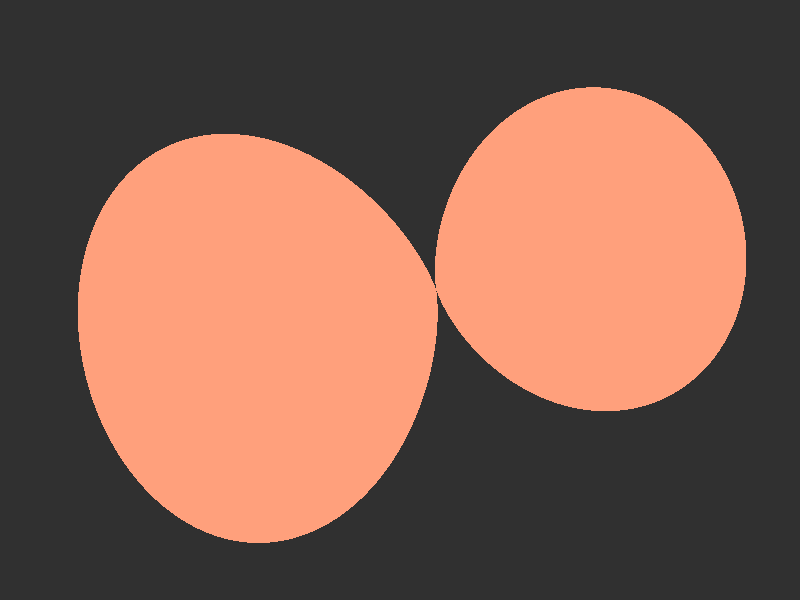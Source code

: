 // This work is licensed under the Creative Commons Attribution 3.0 Unported License.
// To view a copy of this license, visit http://creativecommons.org/licenses/by/3.0/
// or send a letter to Creative Commons, 444 Castro Street, Suite 900, Mountain View,
// California, 94041, USA.

// Persistence Of Vision raytracer version 3.5 sample file.
//
// -w320 -h240
// -w800 -h600 +a0.3

// By Alexander Enzmann

/* sample quartic scene file written by Alexander Enzmann */
#version  3.7;
global_settings { 
  assumed_gamma 1.0
}

#include "shapes.inc"
#include "colors.inc"
#include "textures.inc"

/* Lemniscate of Gerono */
quartic {
   < 1.0,  0.0,  0.0,   0.0, 0.0,  0.0,  0.0,  0.0,  0.0, -1.0,
     0.0,  0.0,  0.0,   0.0, 0.0,  0.0,  0.0,  0.0,  0.0,  0.0,
     0.0,  0.0,  0.0,   0.0, 0.0,  1.0,  0.0,  0.0,  0.0,  0.0,
     0.0,  0.0,  1.0,   0.0, 0.0 >

   bounded_by { sphere { <0, 0, 0>, 2 } }

   texture {
      pigment { rgb<1,0.35,0.2> }
      finish {
         phong 0.3
         phong_size 100
         ambient 0.2
         diffuse 0.8
      }
   }
   rotate -45*y
   translate <0.1,0,2>
}

/* Put down checkered floor */
/*
plane {
   y, -20.0
   texture {
      pigment {
         checker colour NavyBlue colour MidnightBlue
         scale 20.0
      }
      finish {
         ambient 0.8
         diffuse 0.2
      }
   }
}
*/
camera {
   location  <0.0, 1.0, -2.0>
   right     x*image_width/image_height
   look_at   <0.0,-0.8,  5.0>
   angle 30
}

light_source { <200, 30, -300> color White }

light_source { <-200, 30, -300> color White }

background { color rgb<1,1,1>*0.03 } 
 
